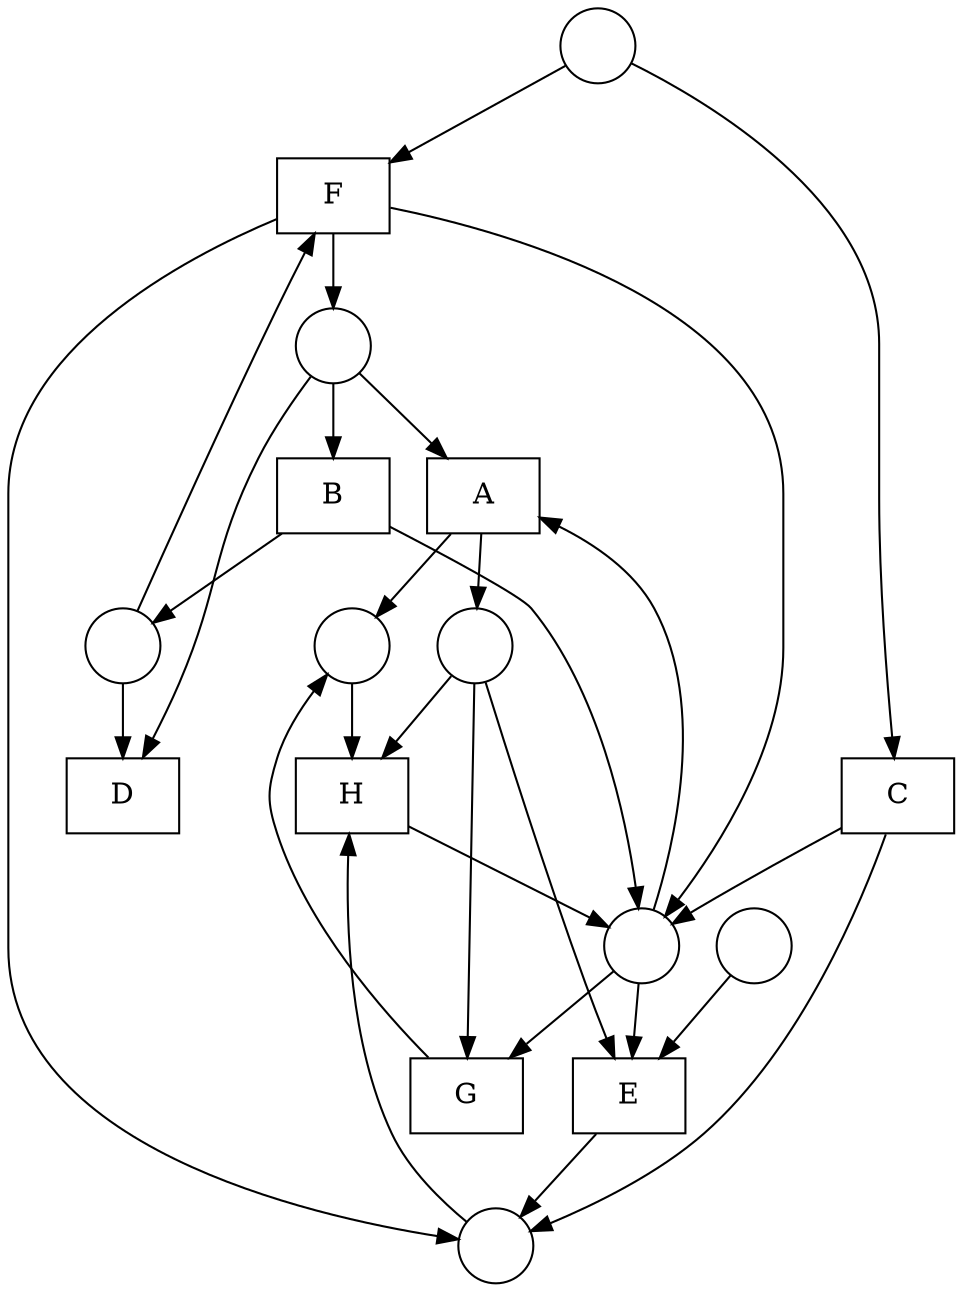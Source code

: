 digraph "Fittest net" {
	node [shape=box]
	A [label=A]
	B [label=B]
	H [label=H]
	C [label=C]
	D [label=D]
	E [label=E]
	F [label=F]
	G [label=G]
	node [shape=circle]
	1 [label=" "]
	2 [label=" "]
	3 [label=" "]
	4 [label=" "]
	5 [label=" "]
	6 [label=" "]
	7 [label=" "]
	8 [label=" "]
	1 -> A
	4 -> A
	A -> 2
	A -> 3
	1 -> B
	B -> 4
	B -> 8
	2 -> H
	6 -> H
	3 -> H
	H -> 4
	5 -> C
	C -> 4
	C -> 6
	1 -> D
	8 -> D
	3 -> E
	7 -> E
	4 -> E
	E -> 6
	5 -> F
	8 -> F
	F -> 1
	F -> 6
	F -> 4
	3 -> G
	4 -> G
	G -> 2
}
